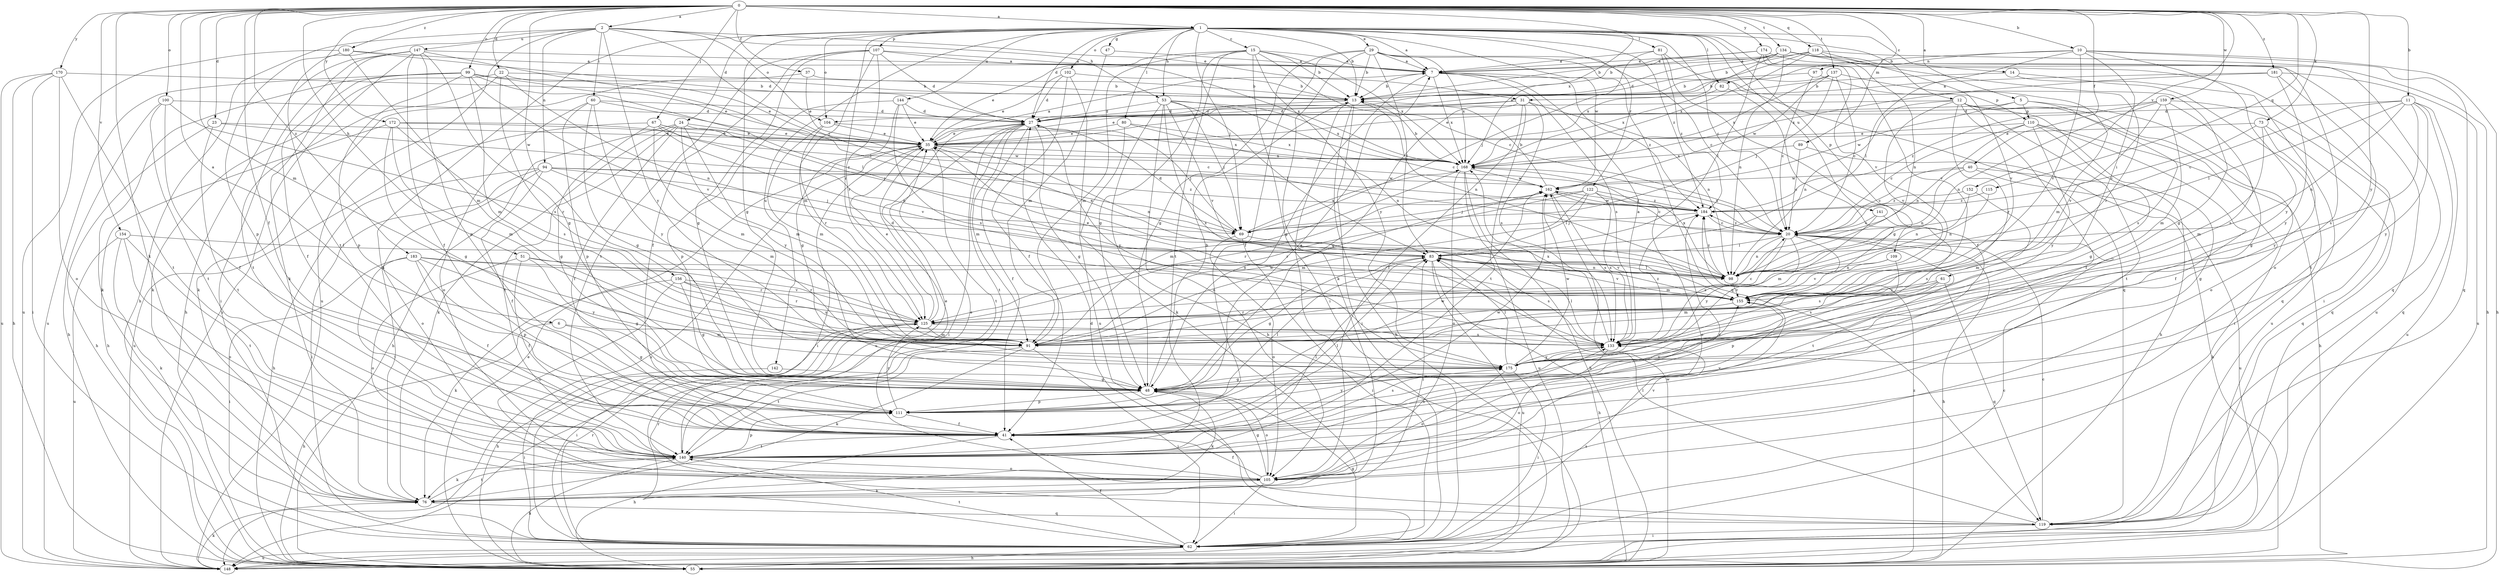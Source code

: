 strict digraph  {
0;
1;
2;
5;
6;
7;
10;
11;
12;
13;
14;
15;
20;
22;
23;
24;
27;
29;
31;
35;
37;
40;
41;
47;
48;
51;
53;
55;
60;
61;
62;
67;
69;
73;
76;
80;
81;
82;
83;
89;
91;
94;
97;
98;
99;
100;
102;
104;
105;
107;
109;
110;
111;
115;
118;
119;
122;
125;
133;
134;
137;
140;
141;
142;
144;
147;
148;
152;
154;
155;
156;
159;
162;
168;
170;
172;
174;
175;
180;
181;
183;
184;
0 -> 1  [label=a];
0 -> 2  [label=a];
0 -> 5  [label=a];
0 -> 6  [label=a];
0 -> 10  [label=b];
0 -> 11  [label=b];
0 -> 22  [label=d];
0 -> 23  [label=d];
0 -> 37  [label=f];
0 -> 40  [label=f];
0 -> 41  [label=f];
0 -> 51  [label=h];
0 -> 67  [label=j];
0 -> 73  [label=k];
0 -> 76  [label=k];
0 -> 89  [label=m];
0 -> 91  [label=m];
0 -> 99  [label=o];
0 -> 100  [label=o];
0 -> 115  [label=q];
0 -> 118  [label=q];
0 -> 134  [label=t];
0 -> 137  [label=t];
0 -> 152  [label=v];
0 -> 154  [label=v];
0 -> 156  [label=w];
0 -> 159  [label=w];
0 -> 168  [label=x];
0 -> 170  [label=y];
0 -> 172  [label=y];
0 -> 174  [label=y];
0 -> 175  [label=y];
0 -> 180  [label=z];
0 -> 181  [label=z];
0 -> 183  [label=z];
1 -> 7  [label=a];
1 -> 12  [label=b];
1 -> 13  [label=b];
1 -> 14  [label=c];
1 -> 15  [label=c];
1 -> 20  [label=c];
1 -> 24  [label=d];
1 -> 27  [label=d];
1 -> 29  [label=e];
1 -> 47  [label=g];
1 -> 48  [label=g];
1 -> 53  [label=h];
1 -> 69  [label=j];
1 -> 76  [label=k];
1 -> 80  [label=l];
1 -> 81  [label=l];
1 -> 82  [label=l];
1 -> 102  [label=o];
1 -> 104  [label=o];
1 -> 107  [label=p];
1 -> 109  [label=p];
1 -> 122  [label=r];
1 -> 125  [label=r];
1 -> 141  [label=u];
1 -> 142  [label=u];
1 -> 144  [label=u];
1 -> 155  [label=v];
1 -> 162  [label=w];
1 -> 184  [label=z];
2 -> 31  [label=e];
2 -> 53  [label=h];
2 -> 55  [label=h];
2 -> 60  [label=i];
2 -> 69  [label=j];
2 -> 94  [label=n];
2 -> 104  [label=o];
2 -> 140  [label=t];
2 -> 147  [label=u];
2 -> 148  [label=u];
2 -> 175  [label=y];
5 -> 35  [label=e];
5 -> 48  [label=g];
5 -> 110  [label=p];
5 -> 133  [label=s];
5 -> 162  [label=w];
6 -> 48  [label=g];
6 -> 55  [label=h];
6 -> 91  [label=m];
7 -> 13  [label=b];
7 -> 48  [label=g];
7 -> 110  [label=p];
7 -> 133  [label=s];
7 -> 168  [label=x];
7 -> 184  [label=z];
10 -> 55  [label=h];
10 -> 61  [label=i];
10 -> 82  [label=l];
10 -> 83  [label=l];
10 -> 97  [label=n];
10 -> 119  [label=q];
10 -> 155  [label=v];
10 -> 175  [label=y];
11 -> 20  [label=c];
11 -> 27  [label=d];
11 -> 83  [label=l];
11 -> 98  [label=n];
11 -> 119  [label=q];
11 -> 133  [label=s];
11 -> 148  [label=u];
11 -> 175  [label=y];
12 -> 41  [label=f];
12 -> 55  [label=h];
12 -> 62  [label=i];
12 -> 98  [label=n];
12 -> 104  [label=o];
12 -> 105  [label=o];
12 -> 125  [label=r];
12 -> 140  [label=t];
12 -> 155  [label=v];
13 -> 27  [label=d];
13 -> 55  [label=h];
13 -> 62  [label=i];
13 -> 98  [label=n];
13 -> 105  [label=o];
14 -> 13  [label=b];
14 -> 119  [label=q];
14 -> 148  [label=u];
15 -> 7  [label=a];
15 -> 13  [label=b];
15 -> 20  [label=c];
15 -> 35  [label=e];
15 -> 48  [label=g];
15 -> 62  [label=i];
15 -> 91  [label=m];
15 -> 140  [label=t];
15 -> 168  [label=x];
15 -> 175  [label=y];
20 -> 55  [label=h];
20 -> 83  [label=l];
20 -> 91  [label=m];
20 -> 98  [label=n];
20 -> 133  [label=s];
20 -> 140  [label=t];
20 -> 168  [label=x];
20 -> 175  [label=y];
20 -> 184  [label=z];
22 -> 13  [label=b];
22 -> 35  [label=e];
22 -> 76  [label=k];
22 -> 98  [label=n];
22 -> 133  [label=s];
22 -> 140  [label=t];
23 -> 35  [label=e];
23 -> 55  [label=h];
23 -> 140  [label=t];
23 -> 184  [label=z];
24 -> 35  [label=e];
24 -> 41  [label=f];
24 -> 55  [label=h];
24 -> 69  [label=j];
24 -> 76  [label=k];
24 -> 91  [label=m];
24 -> 140  [label=t];
24 -> 175  [label=y];
27 -> 35  [label=e];
27 -> 41  [label=f];
27 -> 48  [label=g];
27 -> 62  [label=i];
27 -> 69  [label=j];
27 -> 91  [label=m];
27 -> 140  [label=t];
27 -> 148  [label=u];
27 -> 175  [label=y];
29 -> 7  [label=a];
29 -> 13  [label=b];
29 -> 20  [label=c];
29 -> 41  [label=f];
29 -> 48  [label=g];
29 -> 76  [label=k];
29 -> 83  [label=l];
29 -> 119  [label=q];
29 -> 168  [label=x];
31 -> 27  [label=d];
31 -> 35  [label=e];
31 -> 41  [label=f];
31 -> 48  [label=g];
31 -> 98  [label=n];
31 -> 133  [label=s];
31 -> 140  [label=t];
35 -> 7  [label=a];
35 -> 62  [label=i];
35 -> 98  [label=n];
35 -> 140  [label=t];
35 -> 148  [label=u];
35 -> 168  [label=x];
37 -> 13  [label=b];
37 -> 35  [label=e];
37 -> 76  [label=k];
40 -> 20  [label=c];
40 -> 48  [label=g];
40 -> 98  [label=n];
40 -> 148  [label=u];
40 -> 162  [label=w];
41 -> 55  [label=h];
41 -> 83  [label=l];
41 -> 133  [label=s];
41 -> 140  [label=t];
41 -> 155  [label=v];
41 -> 162  [label=w];
47 -> 7  [label=a];
47 -> 91  [label=m];
48 -> 13  [label=b];
48 -> 76  [label=k];
48 -> 105  [label=o];
48 -> 111  [label=p];
51 -> 41  [label=f];
51 -> 48  [label=g];
51 -> 98  [label=n];
51 -> 105  [label=o];
51 -> 125  [label=r];
53 -> 20  [label=c];
53 -> 27  [label=d];
53 -> 55  [label=h];
53 -> 69  [label=j];
53 -> 83  [label=l];
53 -> 105  [label=o];
53 -> 133  [label=s];
53 -> 155  [label=v];
53 -> 168  [label=x];
55 -> 35  [label=e];
55 -> 162  [label=w];
55 -> 184  [label=z];
60 -> 20  [label=c];
60 -> 27  [label=d];
60 -> 48  [label=g];
60 -> 105  [label=o];
60 -> 111  [label=p];
60 -> 175  [label=y];
61 -> 91  [label=m];
61 -> 111  [label=p];
61 -> 119  [label=q];
61 -> 133  [label=s];
61 -> 155  [label=v];
62 -> 20  [label=c];
62 -> 41  [label=f];
62 -> 48  [label=g];
62 -> 55  [label=h];
62 -> 125  [label=r];
62 -> 133  [label=s];
62 -> 140  [label=t];
62 -> 148  [label=u];
67 -> 35  [label=e];
67 -> 48  [label=g];
67 -> 91  [label=m];
67 -> 98  [label=n];
67 -> 148  [label=u];
67 -> 155  [label=v];
67 -> 168  [label=x];
69 -> 27  [label=d];
69 -> 62  [label=i];
69 -> 105  [label=o];
69 -> 155  [label=v];
69 -> 168  [label=x];
73 -> 20  [label=c];
73 -> 35  [label=e];
73 -> 91  [label=m];
73 -> 119  [label=q];
73 -> 175  [label=y];
76 -> 83  [label=l];
76 -> 119  [label=q];
76 -> 140  [label=t];
80 -> 35  [label=e];
80 -> 76  [label=k];
80 -> 98  [label=n];
80 -> 168  [label=x];
81 -> 7  [label=a];
81 -> 41  [label=f];
81 -> 69  [label=j];
81 -> 119  [label=q];
81 -> 184  [label=z];
82 -> 48  [label=g];
82 -> 168  [label=x];
83 -> 35  [label=e];
83 -> 48  [label=g];
83 -> 55  [label=h];
83 -> 98  [label=n];
83 -> 133  [label=s];
83 -> 148  [label=u];
83 -> 155  [label=v];
89 -> 20  [label=c];
89 -> 55  [label=h];
89 -> 168  [label=x];
91 -> 62  [label=i];
91 -> 76  [label=k];
91 -> 140  [label=t];
91 -> 162  [label=w];
94 -> 41  [label=f];
94 -> 55  [label=h];
94 -> 62  [label=i];
94 -> 69  [label=j];
94 -> 91  [label=m];
94 -> 105  [label=o];
94 -> 162  [label=w];
94 -> 184  [label=z];
97 -> 13  [label=b];
97 -> 20  [label=c];
97 -> 91  [label=m];
98 -> 83  [label=l];
98 -> 155  [label=v];
98 -> 168  [label=x];
98 -> 184  [label=z];
99 -> 13  [label=b];
99 -> 35  [label=e];
99 -> 41  [label=f];
99 -> 76  [label=k];
99 -> 83  [label=l];
99 -> 91  [label=m];
99 -> 111  [label=p];
99 -> 148  [label=u];
99 -> 155  [label=v];
100 -> 27  [label=d];
100 -> 41  [label=f];
100 -> 55  [label=h];
100 -> 125  [label=r];
100 -> 140  [label=t];
102 -> 13  [label=b];
102 -> 27  [label=d];
102 -> 35  [label=e];
102 -> 41  [label=f];
102 -> 148  [label=u];
104 -> 35  [label=e];
104 -> 91  [label=m];
104 -> 125  [label=r];
104 -> 168  [label=x];
105 -> 35  [label=e];
105 -> 41  [label=f];
105 -> 48  [label=g];
105 -> 62  [label=i];
105 -> 76  [label=k];
105 -> 155  [label=v];
107 -> 7  [label=a];
107 -> 27  [label=d];
107 -> 41  [label=f];
107 -> 48  [label=g];
107 -> 91  [label=m];
107 -> 125  [label=r];
107 -> 140  [label=t];
107 -> 168  [label=x];
109 -> 98  [label=n];
109 -> 133  [label=s];
109 -> 155  [label=v];
110 -> 20  [label=c];
110 -> 35  [label=e];
110 -> 41  [label=f];
110 -> 48  [label=g];
110 -> 55  [label=h];
110 -> 98  [label=n];
110 -> 175  [label=y];
111 -> 7  [label=a];
111 -> 41  [label=f];
111 -> 83  [label=l];
111 -> 125  [label=r];
111 -> 155  [label=v];
111 -> 162  [label=w];
111 -> 175  [label=y];
115 -> 98  [label=n];
115 -> 184  [label=z];
118 -> 7  [label=a];
118 -> 13  [label=b];
118 -> 35  [label=e];
118 -> 98  [label=n];
118 -> 119  [label=q];
118 -> 155  [label=v];
118 -> 168  [label=x];
119 -> 20  [label=c];
119 -> 27  [label=d];
119 -> 62  [label=i];
119 -> 83  [label=l];
119 -> 125  [label=r];
122 -> 69  [label=j];
122 -> 83  [label=l];
122 -> 91  [label=m];
122 -> 105  [label=o];
122 -> 125  [label=r];
122 -> 133  [label=s];
122 -> 184  [label=z];
125 -> 20  [label=c];
125 -> 27  [label=d];
125 -> 35  [label=e];
125 -> 55  [label=h];
125 -> 62  [label=i];
125 -> 91  [label=m];
125 -> 133  [label=s];
133 -> 7  [label=a];
133 -> 83  [label=l];
133 -> 105  [label=o];
133 -> 168  [label=x];
133 -> 175  [label=y];
133 -> 184  [label=z];
134 -> 7  [label=a];
134 -> 13  [label=b];
134 -> 27  [label=d];
134 -> 48  [label=g];
134 -> 55  [label=h];
134 -> 98  [label=n];
134 -> 105  [label=o];
134 -> 168  [label=x];
137 -> 13  [label=b];
137 -> 20  [label=c];
137 -> 69  [label=j];
137 -> 125  [label=r];
137 -> 162  [label=w];
137 -> 168  [label=x];
140 -> 35  [label=e];
140 -> 55  [label=h];
140 -> 76  [label=k];
140 -> 83  [label=l];
140 -> 105  [label=o];
140 -> 111  [label=p];
140 -> 133  [label=s];
140 -> 184  [label=z];
141 -> 20  [label=c];
141 -> 91  [label=m];
141 -> 133  [label=s];
142 -> 48  [label=g];
142 -> 62  [label=i];
144 -> 27  [label=d];
144 -> 35  [label=e];
144 -> 48  [label=g];
144 -> 111  [label=p];
144 -> 133  [label=s];
147 -> 7  [label=a];
147 -> 41  [label=f];
147 -> 48  [label=g];
147 -> 55  [label=h];
147 -> 62  [label=i];
147 -> 76  [label=k];
147 -> 83  [label=l];
147 -> 111  [label=p];
147 -> 148  [label=u];
148 -> 76  [label=k];
152 -> 91  [label=m];
152 -> 98  [label=n];
152 -> 184  [label=z];
154 -> 76  [label=k];
154 -> 83  [label=l];
154 -> 105  [label=o];
154 -> 140  [label=t];
154 -> 148  [label=u];
155 -> 35  [label=e];
155 -> 125  [label=r];
156 -> 48  [label=g];
156 -> 76  [label=k];
156 -> 105  [label=o];
156 -> 125  [label=r];
156 -> 133  [label=s];
156 -> 155  [label=v];
159 -> 27  [label=d];
159 -> 91  [label=m];
159 -> 98  [label=n];
159 -> 119  [label=q];
159 -> 133  [label=s];
159 -> 155  [label=v];
159 -> 184  [label=z];
162 -> 13  [label=b];
162 -> 20  [label=c];
162 -> 125  [label=r];
162 -> 133  [label=s];
162 -> 184  [label=z];
168 -> 13  [label=b];
168 -> 55  [label=h];
168 -> 91  [label=m];
168 -> 105  [label=o];
168 -> 148  [label=u];
168 -> 162  [label=w];
170 -> 13  [label=b];
170 -> 55  [label=h];
170 -> 62  [label=i];
170 -> 105  [label=o];
170 -> 140  [label=t];
170 -> 148  [label=u];
172 -> 35  [label=e];
172 -> 48  [label=g];
172 -> 55  [label=h];
172 -> 91  [label=m];
172 -> 133  [label=s];
172 -> 162  [label=w];
174 -> 7  [label=a];
174 -> 13  [label=b];
174 -> 62  [label=i];
174 -> 83  [label=l];
174 -> 148  [label=u];
174 -> 155  [label=v];
175 -> 48  [label=g];
175 -> 62  [label=i];
175 -> 83  [label=l];
175 -> 105  [label=o];
175 -> 162  [label=w];
180 -> 7  [label=a];
180 -> 27  [label=d];
180 -> 91  [label=m];
180 -> 111  [label=p];
180 -> 148  [label=u];
181 -> 140  [label=t];
181 -> 148  [label=u];
181 -> 168  [label=x];
181 -> 175  [label=y];
181 -> 31  [label=a];
183 -> 41  [label=f];
183 -> 62  [label=i];
183 -> 98  [label=n];
183 -> 111  [label=p];
183 -> 125  [label=r];
183 -> 140  [label=t];
183 -> 175  [label=y];
184 -> 20  [label=c];
184 -> 69  [label=j];
184 -> 162  [label=w];
}
